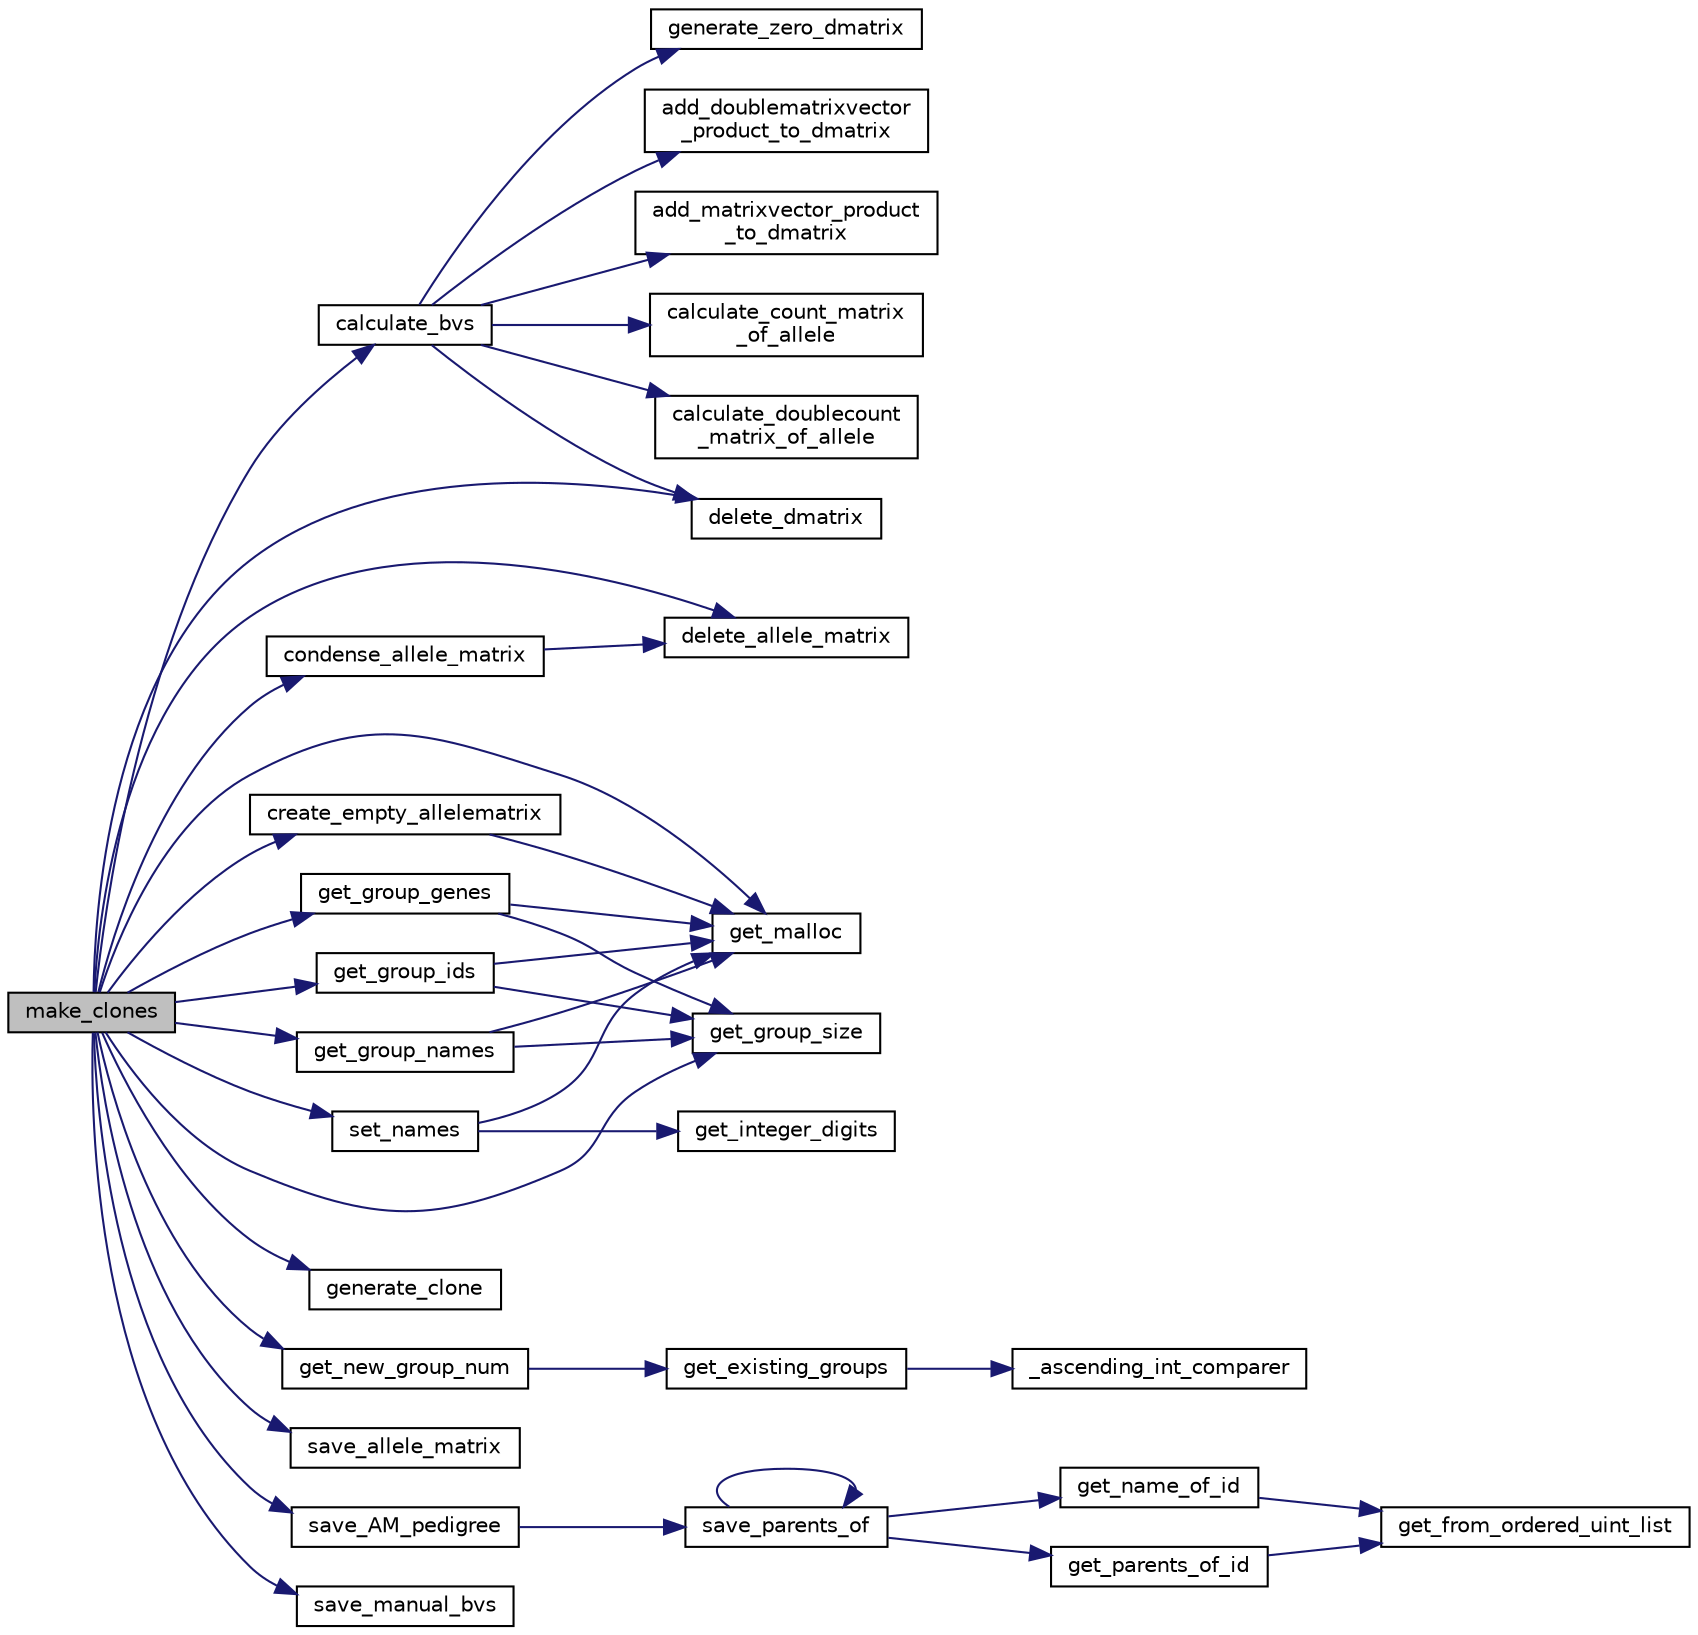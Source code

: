 digraph "make_clones"
{
 // LATEX_PDF_SIZE
  edge [fontname="Helvetica",fontsize="10",labelfontname="Helvetica",labelfontsize="10"];
  node [fontname="Helvetica",fontsize="10",shape=record];
  rankdir="LR";
  Node1 [label="make_clones",height=0.2,width=0.4,color="black", fillcolor="grey75", style="filled", fontcolor="black",tooltip="Creates an identical copy of each member of a group."];
  Node1 -> Node2 [color="midnightblue",fontsize="10",style="solid",fontname="Helvetica"];
  Node2 [label="calculate_bvs",height=0.2,width=0.4,color="black", fillcolor="white", style="filled",URL="$group__calculators.html#gab5b177cf40a7e28276c460d60a3ecbb5",tooltip="Calculates the fitness metric/breeding value for each genotype in the AlleleMatrix,..."];
  Node2 -> Node3 [color="midnightblue",fontsize="10",style="solid",fontname="Helvetica"];
  Node3 [label="add_doublematrixvector\l_product_to_dmatrix",height=0.2,width=0.4,color="black", fillcolor="white", style="filled",URL="$group__maths.html#gad2c9cda1aab9679e0bfe3c88959213c6",tooltip="Multiply two sets of a DecimalMatrix and vector, and add both products to the first column of a provi..."];
  Node2 -> Node4 [color="midnightblue",fontsize="10",style="solid",fontname="Helvetica"];
  Node4 [label="add_matrixvector_product\l_to_dmatrix",height=0.2,width=0.4,color="black", fillcolor="white", style="filled",URL="$group__maths.html#gabb8addf721442aecdd7dca3dfd955c3c",tooltip="Multiply a DecimalMatrix to a vector, and add that product to the first column of a provided DecimalM..."];
  Node2 -> Node5 [color="midnightblue",fontsize="10",style="solid",fontname="Helvetica"];
  Node5 [label="calculate_count_matrix\l_of_allele",height=0.2,width=0.4,color="black", fillcolor="white", style="filled",URL="$group__calculators.html#ga32b287af2e2955edd565eedf3043f02c",tooltip="Calculates the number of times at each marker that a particular allele appears for each genotype in a..."];
  Node2 -> Node6 [color="midnightblue",fontsize="10",style="solid",fontname="Helvetica"];
  Node6 [label="calculate_doublecount\l_matrix_of_allele",height=0.2,width=0.4,color="black", fillcolor="white", style="filled",URL="$group__calculators.html#ga3e812683e26615b797eb4cd98b694d52",tooltip="Calculates the number of times at each marker that two particular alleles appear for each genotype in..."];
  Node2 -> Node7 [color="midnightblue",fontsize="10",style="solid",fontname="Helvetica"];
  Node7 [label="delete_dmatrix",height=0.2,width=0.4,color="black", fillcolor="white", style="filled",URL="$group__deletors.html#gaaf6542d59034f88f9e1ec48e5f053c4a",tooltip="Deletes a DecimalMatrix and frees its memory."];
  Node2 -> Node8 [color="midnightblue",fontsize="10",style="solid",fontname="Helvetica"];
  Node8 [label="generate_zero_dmatrix",height=0.2,width=0.4,color="black", fillcolor="white", style="filled",URL="$group__maths.html#gabf3f578b0aa59d5b68ccd0738dd6a9d1",tooltip="Generates a matrix of c columns, r rows with all 0."];
  Node1 -> Node9 [color="midnightblue",fontsize="10",style="solid",fontname="Helvetica"];
  Node9 [label="condense_allele_matrix",height=0.2,width=0.4,color="black", fillcolor="white", style="filled",URL="$group__supporters.html#ga887027349503be24b1a847c9b833aaac",tooltip="A function to tidy the internal storage of genotypes after addition or deletion of genotypes in the S..."];
  Node9 -> Node10 [color="midnightblue",fontsize="10",style="solid",fontname="Helvetica"];
  Node10 [label="delete_allele_matrix",height=0.2,width=0.4,color="black", fillcolor="white", style="filled",URL="$group__deletors.html#gadd4a9c17e8c3e59fc00eee25635b110f",tooltip="Deletes the full AlleleMatrix object and frees its memory."];
  Node1 -> Node11 [color="midnightblue",fontsize="10",style="solid",fontname="Helvetica"];
  Node11 [label="create_empty_allelematrix",height=0.2,width=0.4,color="black", fillcolor="white", style="filled",URL="$group__loaders.html#gaa7eaf69609ea4cb99cf61c9ac4e8f9fd",tooltip="Creator for an empty AlleleMatrix object of a given size."];
  Node11 -> Node12 [color="midnightblue",fontsize="10",style="solid",fontname="Helvetica"];
  Node12 [label="get_malloc",height=0.2,width=0.4,color="black", fillcolor="white", style="filled",URL="$group__supporters.html#ga08d9e7703e6779d2122baa4309fca0ab",tooltip="Replace calls to malloc direct with this function, which errors and exits with status 2 if memory all..."];
  Node1 -> Node10 [color="midnightblue",fontsize="10",style="solid",fontname="Helvetica"];
  Node1 -> Node7 [color="midnightblue",fontsize="10",style="solid",fontname="Helvetica"];
  Node1 -> Node13 [color="midnightblue",fontsize="10",style="solid",fontname="Helvetica"];
  Node13 [label="generate_clone",height=0.2,width=0.4,color="black", fillcolor="white", style="filled",URL="$group__meiosis.html#gaa6cf5e2546b2e75585ca2ed4387f25cd",tooltip="Get an identical copy of a given genotype."];
  Node1 -> Node14 [color="midnightblue",fontsize="10",style="solid",fontname="Helvetica"];
  Node14 [label="get_group_genes",height=0.2,width=0.4,color="black", fillcolor="white", style="filled",URL="$group__getters.html#gab6a654922ed92b3a42e3e36ecea50d07",tooltip="Gets a shallow copy of the genes/alleles of each member of the group."];
  Node14 -> Node15 [color="midnightblue",fontsize="10",style="solid",fontname="Helvetica"];
  Node15 [label="get_group_size",height=0.2,width=0.4,color="black", fillcolor="white", style="filled",URL="$group__getters.html#gad6d2b66296cd80f5bfe303e06de7935c",tooltip="Function to count the number of genotypes that currently belong to the specified group."];
  Node14 -> Node12 [color="midnightblue",fontsize="10",style="solid",fontname="Helvetica"];
  Node1 -> Node16 [color="midnightblue",fontsize="10",style="solid",fontname="Helvetica"];
  Node16 [label="get_group_ids",height=0.2,width=0.4,color="black", fillcolor="white", style="filled",URL="$group__getters.html#gac32d82b3a249f254656a3dd56fcb2a4d",tooltip="Gets the ids of each member of the group."];
  Node16 -> Node15 [color="midnightblue",fontsize="10",style="solid",fontname="Helvetica"];
  Node16 -> Node12 [color="midnightblue",fontsize="10",style="solid",fontname="Helvetica"];
  Node1 -> Node17 [color="midnightblue",fontsize="10",style="solid",fontname="Helvetica"];
  Node17 [label="get_group_names",height=0.2,width=0.4,color="black", fillcolor="white", style="filled",URL="$group__getters.html#gac68da3207f10c75563ffd90f93924d68",tooltip="Gets a shallow copy of the names of each member of the group."];
  Node17 -> Node15 [color="midnightblue",fontsize="10",style="solid",fontname="Helvetica"];
  Node17 -> Node12 [color="midnightblue",fontsize="10",style="solid",fontname="Helvetica"];
  Node1 -> Node15 [color="midnightblue",fontsize="10",style="solid",fontname="Helvetica"];
  Node1 -> Node12 [color="midnightblue",fontsize="10",style="solid",fontname="Helvetica"];
  Node1 -> Node18 [color="midnightblue",fontsize="10",style="solid",fontname="Helvetica"];
  Node18 [label="get_new_group_num",height=0.2,width=0.4,color="black", fillcolor="white", style="filled",URL="$group__supporters.html#gae974a74145fe876e303e14336d3c5d3a",tooltip="Function to identify the next sequential integer that does not identify a group that currently has me..."];
  Node18 -> Node19 [color="midnightblue",fontsize="10",style="solid",fontname="Helvetica"];
  Node19 [label="get_existing_groups",height=0.2,width=0.4,color="black", fillcolor="white", style="filled",URL="$group__getters.html#ga9e5a5fb63d74d84617d91d4ae9acf1ee",tooltip="Identify every group number that currently has members."];
  Node19 -> Node20 [color="midnightblue",fontsize="10",style="solid",fontname="Helvetica"];
  Node20 [label="_ascending_int_comparer",height=0.2,width=0.4,color="black", fillcolor="white", style="filled",URL="$group__supporters.html#gadae2e9f7e1061cb20426ba2333b7629b",tooltip="Comparator function for qsort."];
  Node1 -> Node21 [color="midnightblue",fontsize="10",style="solid",fontname="Helvetica"];
  Node21 [label="save_allele_matrix",height=0.2,width=0.4,color="black", fillcolor="white", style="filled",URL="$group__savers.html#ga42a237afba9dc8f3a7339cb97d929cb6",tooltip="Prints all the genotype data saved in the linked list of AlleleMatrices starting with m to a file."];
  Node1 -> Node22 [color="midnightblue",fontsize="10",style="solid",fontname="Helvetica"];
  Node22 [label="save_AM_pedigree",height=0.2,width=0.4,color="black", fillcolor="white", style="filled",URL="$group__savers.html#gabf5bc0b61b008aeda217ea9a666ad9cb",tooltip="Print the full known pedigree of each genotype in a single AlleleMatrix to a file."];
  Node22 -> Node23 [color="midnightblue",fontsize="10",style="solid",fontname="Helvetica"];
  Node23 [label="save_parents_of",height=0.2,width=0.4,color="black", fillcolor="white", style="filled",URL="$group__savers.html#gabc1307a944deb18e0aef315783ab123e",tooltip="Recursively save the parents of a particular id to a file."];
  Node23 -> Node24 [color="midnightblue",fontsize="10",style="solid",fontname="Helvetica"];
  Node24 [label="get_name_of_id",height=0.2,width=0.4,color="black", fillcolor="white", style="filled",URL="$group__getters.html#ga6796dadab6ccc822dd82999961cfa9e5",tooltip="Returns the name of the genotype with a given id."];
  Node24 -> Node25 [color="midnightblue",fontsize="10",style="solid",fontname="Helvetica"];
  Node25 [label="get_from_ordered_uint_list",height=0.2,width=0.4,color="black", fillcolor="white", style="filled",URL="$group__supporters.html#gaa6943b0633c1744bacad62ab2bf68ebd",tooltip="Returns the located index in an array of integers where the integer is target."];
  Node23 -> Node26 [color="midnightblue",fontsize="10",style="solid",fontname="Helvetica"];
  Node26 [label="get_parents_of_id",height=0.2,width=0.4,color="black", fillcolor="white", style="filled",URL="$group__getters.html#ga229c9de94875ea41a23723d337f5f92f",tooltip="Saves the ids of the parents of a genotype with a particular id to the output array output."];
  Node26 -> Node25 [color="midnightblue",fontsize="10",style="solid",fontname="Helvetica"];
  Node23 -> Node23 [color="midnightblue",fontsize="10",style="solid",fontname="Helvetica"];
  Node1 -> Node27 [color="midnightblue",fontsize="10",style="solid",fontname="Helvetica"];
  Node27 [label="save_manual_bvs",height=0.2,width=0.4,color="black", fillcolor="white", style="filled",URL="$group__savers.html#gacecc6d6f4179a14a12132e37b0176877",tooltip="Print the provided breeding values of each provided name and id to a file, with the same format as a ..."];
  Node1 -> Node28 [color="midnightblue",fontsize="10",style="solid",fontname="Helvetica"];
  Node28 [label="set_names",height=0.2,width=0.4,color="black", fillcolor="white", style="filled",URL="$group__supporters.html#gab751e196194afd414e942f0900adba72",tooltip="Fills the designated section of the .names array in an AlleleMatrix with the pattern prefixindex."];
  Node28 -> Node29 [color="midnightblue",fontsize="10",style="solid",fontname="Helvetica"];
  Node29 [label="get_integer_digits",height=0.2,width=0.4,color="black", fillcolor="white", style="filled",URL="$group__supporters.html#gad7d864d43092823ac2ed8a6cbd595e35",tooltip="Count and return the number of digits in i."];
  Node28 -> Node12 [color="midnightblue",fontsize="10",style="solid",fontname="Helvetica"];
}
